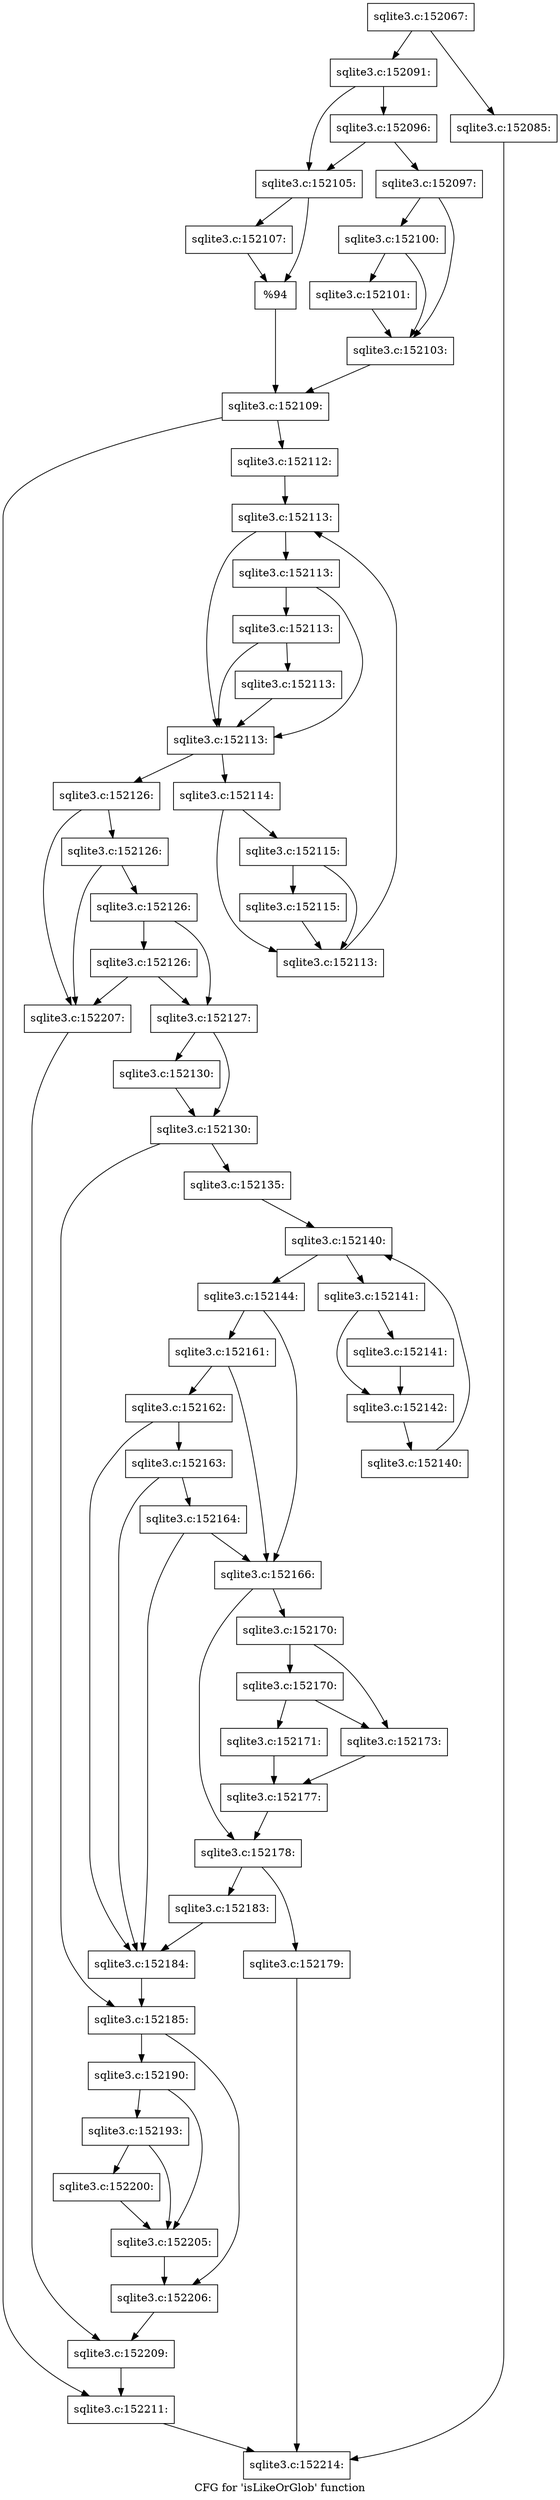 digraph "CFG for 'isLikeOrGlob' function" {
	label="CFG for 'isLikeOrGlob' function";

	Node0x55c0f9609360 [shape=record,label="{sqlite3.c:152067:}"];
	Node0x55c0f9609360 -> Node0x55c0f9616770;
	Node0x55c0f9609360 -> Node0x55c0f9616720;
	Node0x55c0f9616720 [shape=record,label="{sqlite3.c:152085:}"];
	Node0x55c0f9616720 -> Node0x55c0f96094e0;
	Node0x55c0f9616770 [shape=record,label="{sqlite3.c:152091:}"];
	Node0x55c0f9616770 -> Node0x55c0f96184f0;
	Node0x55c0f9616770 -> Node0x55c0f96184a0;
	Node0x55c0f96184f0 [shape=record,label="{sqlite3.c:152096:}"];
	Node0x55c0f96184f0 -> Node0x55c0f6210160;
	Node0x55c0f96184f0 -> Node0x55c0f96184a0;
	Node0x55c0f6210160 [shape=record,label="{sqlite3.c:152097:}"];
	Node0x55c0f6210160 -> Node0x55c0f9619d30;
	Node0x55c0f6210160 -> Node0x55c0f9619ce0;
	Node0x55c0f9619d30 [shape=record,label="{sqlite3.c:152100:}"];
	Node0x55c0f9619d30 -> Node0x55c0f9619c90;
	Node0x55c0f9619d30 -> Node0x55c0f9619ce0;
	Node0x55c0f9619c90 [shape=record,label="{sqlite3.c:152101:}"];
	Node0x55c0f9619c90 -> Node0x55c0f9619ce0;
	Node0x55c0f9619ce0 [shape=record,label="{sqlite3.c:152103:}"];
	Node0x55c0f9619ce0 -> Node0x55c0f9617020;
	Node0x55c0f96184a0 [shape=record,label="{sqlite3.c:152105:}"];
	Node0x55c0f96184a0 -> Node0x55c0f961aba0;
	Node0x55c0f96184a0 -> Node0x55c0f961abf0;
	Node0x55c0f961aba0 [shape=record,label="{sqlite3.c:152107:}"];
	Node0x55c0f961aba0 -> Node0x55c0f961abf0;
	Node0x55c0f961abf0 [shape=record,label="{%94}"];
	Node0x55c0f961abf0 -> Node0x55c0f9617020;
	Node0x55c0f9617020 [shape=record,label="{sqlite3.c:152109:}"];
	Node0x55c0f9617020 -> Node0x55c0f961b520;
	Node0x55c0f9617020 -> Node0x55c0f961b570;
	Node0x55c0f961b520 [shape=record,label="{sqlite3.c:152112:}"];
	Node0x55c0f961b520 -> Node0x55c0f961b960;
	Node0x55c0f961b960 [shape=record,label="{sqlite3.c:152113:}"];
	Node0x55c0f961b960 -> Node0x55c0f961bc60;
	Node0x55c0f961b960 -> Node0x55c0f961bb40;
	Node0x55c0f961bc60 [shape=record,label="{sqlite3.c:152113:}"];
	Node0x55c0f961bc60 -> Node0x55c0f961bbe0;
	Node0x55c0f961bc60 -> Node0x55c0f961bb40;
	Node0x55c0f961bbe0 [shape=record,label="{sqlite3.c:152113:}"];
	Node0x55c0f961bbe0 -> Node0x55c0f961bb90;
	Node0x55c0f961bbe0 -> Node0x55c0f961bb40;
	Node0x55c0f961bb90 [shape=record,label="{sqlite3.c:152113:}"];
	Node0x55c0f961bb90 -> Node0x55c0f961bb40;
	Node0x55c0f961bb40 [shape=record,label="{sqlite3.c:152113:}"];
	Node0x55c0f961bb40 -> Node0x55c0f961d210;
	Node0x55c0f961bb40 -> Node0x55c0f961bac0;
	Node0x55c0f961d210 [shape=record,label="{sqlite3.c:152114:}"];
	Node0x55c0f961d210 -> Node0x55c0f961d640;
	Node0x55c0f961d210 -> Node0x55c0f961d5f0;
	Node0x55c0f961d640 [shape=record,label="{sqlite3.c:152115:}"];
	Node0x55c0f961d640 -> Node0x55c0f961d5a0;
	Node0x55c0f961d640 -> Node0x55c0f961d5f0;
	Node0x55c0f961d5a0 [shape=record,label="{sqlite3.c:152115:}"];
	Node0x55c0f961d5a0 -> Node0x55c0f961d5f0;
	Node0x55c0f961d5f0 [shape=record,label="{sqlite3.c:152113:}"];
	Node0x55c0f961d5f0 -> Node0x55c0f961b960;
	Node0x55c0f961bac0 [shape=record,label="{sqlite3.c:152126:}"];
	Node0x55c0f961bac0 -> Node0x55c0f961e610;
	Node0x55c0f961bac0 -> Node0x55c0f961e540;
	Node0x55c0f961e610 [shape=record,label="{sqlite3.c:152126:}"];
	Node0x55c0f961e610 -> Node0x55c0f961e590;
	Node0x55c0f961e610 -> Node0x55c0f961e540;
	Node0x55c0f961e590 [shape=record,label="{sqlite3.c:152126:}"];
	Node0x55c0f961e590 -> Node0x55c0f961e4a0;
	Node0x55c0f961e590 -> Node0x55c0f961eec0;
	Node0x55c0f961eec0 [shape=record,label="{sqlite3.c:152126:}"];
	Node0x55c0f961eec0 -> Node0x55c0f961e4a0;
	Node0x55c0f961eec0 -> Node0x55c0f961e540;
	Node0x55c0f961e4a0 [shape=record,label="{sqlite3.c:152127:}"];
	Node0x55c0f961e4a0 -> Node0x55c0f961fb10;
	Node0x55c0f961e4a0 -> Node0x55c0f961fac0;
	Node0x55c0f961fb10 [shape=record,label="{sqlite3.c:152130:}"];
	Node0x55c0f961fb10 -> Node0x55c0f961fac0;
	Node0x55c0f961fac0 [shape=record,label="{sqlite3.c:152130:}"];
	Node0x55c0f961fac0 -> Node0x55c0f9620bc0;
	Node0x55c0f961fac0 -> Node0x55c0f9620c10;
	Node0x55c0f9620bc0 [shape=record,label="{sqlite3.c:152135:}"];
	Node0x55c0f9620bc0 -> Node0x55c0f9622120;
	Node0x55c0f9622120 [shape=record,label="{sqlite3.c:152140:}"];
	Node0x55c0f9622120 -> Node0x55c0f9622340;
	Node0x55c0f9622120 -> Node0x55c0f9621e80;
	Node0x55c0f9622340 [shape=record,label="{sqlite3.c:152141:}"];
	Node0x55c0f9622340 -> Node0x55c0f96227c0;
	Node0x55c0f9622340 -> Node0x55c0f9622810;
	Node0x55c0f96227c0 [shape=record,label="{sqlite3.c:152141:}"];
	Node0x55c0f96227c0 -> Node0x55c0f9622810;
	Node0x55c0f9622810 [shape=record,label="{sqlite3.c:152142:}"];
	Node0x55c0f9622810 -> Node0x55c0f96222b0;
	Node0x55c0f96222b0 [shape=record,label="{sqlite3.c:152140:}"];
	Node0x55c0f96222b0 -> Node0x55c0f9622120;
	Node0x55c0f9621e80 [shape=record,label="{sqlite3.c:152144:}"];
	Node0x55c0f9621e80 -> Node0x55c0f9623fb0;
	Node0x55c0f9621e80 -> Node0x55c0f96240d0;
	Node0x55c0f96240d0 [shape=record,label="{sqlite3.c:152161:}"];
	Node0x55c0f96240d0 -> Node0x55c0f9623fb0;
	Node0x55c0f96240d0 -> Node0x55c0f9624050;
	Node0x55c0f9624050 [shape=record,label="{sqlite3.c:152162:}"];
	Node0x55c0f9624050 -> Node0x55c0f96249d0;
	Node0x55c0f9624050 -> Node0x55c0f9624000;
	Node0x55c0f96249d0 [shape=record,label="{sqlite3.c:152163:}"];
	Node0x55c0f96249d0 -> Node0x55c0f9624950;
	Node0x55c0f96249d0 -> Node0x55c0f9624000;
	Node0x55c0f9624950 [shape=record,label="{sqlite3.c:152164:}"];
	Node0x55c0f9624950 -> Node0x55c0f9623fb0;
	Node0x55c0f9624950 -> Node0x55c0f9624000;
	Node0x55c0f9623fb0 [shape=record,label="{sqlite3.c:152166:}"];
	Node0x55c0f9623fb0 -> Node0x55c0f9626160;
	Node0x55c0f9623fb0 -> Node0x55c0f96261b0;
	Node0x55c0f9626160 [shape=record,label="{sqlite3.c:152170:}"];
	Node0x55c0f9626160 -> Node0x55c0f96266b0;
	Node0x55c0f9626160 -> Node0x55c0f9626660;
	Node0x55c0f96266b0 [shape=record,label="{sqlite3.c:152170:}"];
	Node0x55c0f96266b0 -> Node0x55c0f96265c0;
	Node0x55c0f96266b0 -> Node0x55c0f9626660;
	Node0x55c0f96265c0 [shape=record,label="{sqlite3.c:152171:}"];
	Node0x55c0f96265c0 -> Node0x55c0f9626610;
	Node0x55c0f9626660 [shape=record,label="{sqlite3.c:152173:}"];
	Node0x55c0f9626660 -> Node0x55c0f9626610;
	Node0x55c0f9626610 [shape=record,label="{sqlite3.c:152177:}"];
	Node0x55c0f9626610 -> Node0x55c0f96261b0;
	Node0x55c0f96261b0 [shape=record,label="{sqlite3.c:152178:}"];
	Node0x55c0f96261b0 -> Node0x55c0f9628080;
	Node0x55c0f96261b0 -> Node0x55c0f96280d0;
	Node0x55c0f9628080 [shape=record,label="{sqlite3.c:152179:}"];
	Node0x55c0f9628080 -> Node0x55c0f96094e0;
	Node0x55c0f96280d0 [shape=record,label="{sqlite3.c:152183:}"];
	Node0x55c0f96280d0 -> Node0x55c0f9624000;
	Node0x55c0f9624000 [shape=record,label="{sqlite3.c:152184:}"];
	Node0x55c0f9624000 -> Node0x55c0f9620c10;
	Node0x55c0f9620c10 [shape=record,label="{sqlite3.c:152185:}"];
	Node0x55c0f9620c10 -> Node0x55c0f9628e30;
	Node0x55c0f9620c10 -> Node0x55c0f9628e80;
	Node0x55c0f9628e30 [shape=record,label="{sqlite3.c:152190:}"];
	Node0x55c0f9628e30 -> Node0x55c0f9629c70;
	Node0x55c0f9628e30 -> Node0x55c0f9629c20;
	Node0x55c0f9629c70 [shape=record,label="{sqlite3.c:152193:}"];
	Node0x55c0f9629c70 -> Node0x55c0f9629bd0;
	Node0x55c0f9629c70 -> Node0x55c0f9629c20;
	Node0x55c0f9629bd0 [shape=record,label="{sqlite3.c:152200:}"];
	Node0x55c0f9629bd0 -> Node0x55c0f9629c20;
	Node0x55c0f9629c20 [shape=record,label="{sqlite3.c:152205:}"];
	Node0x55c0f9629c20 -> Node0x55c0f9628e80;
	Node0x55c0f9628e80 [shape=record,label="{sqlite3.c:152206:}"];
	Node0x55c0f9628e80 -> Node0x55c0f961e4f0;
	Node0x55c0f961e540 [shape=record,label="{sqlite3.c:152207:}"];
	Node0x55c0f961e540 -> Node0x55c0f961e4f0;
	Node0x55c0f961e4f0 [shape=record,label="{sqlite3.c:152209:}"];
	Node0x55c0f961e4f0 -> Node0x55c0f961b570;
	Node0x55c0f961b570 [shape=record,label="{sqlite3.c:152211:}"];
	Node0x55c0f961b570 -> Node0x55c0f96094e0;
	Node0x55c0f96094e0 [shape=record,label="{sqlite3.c:152214:}"];
}
